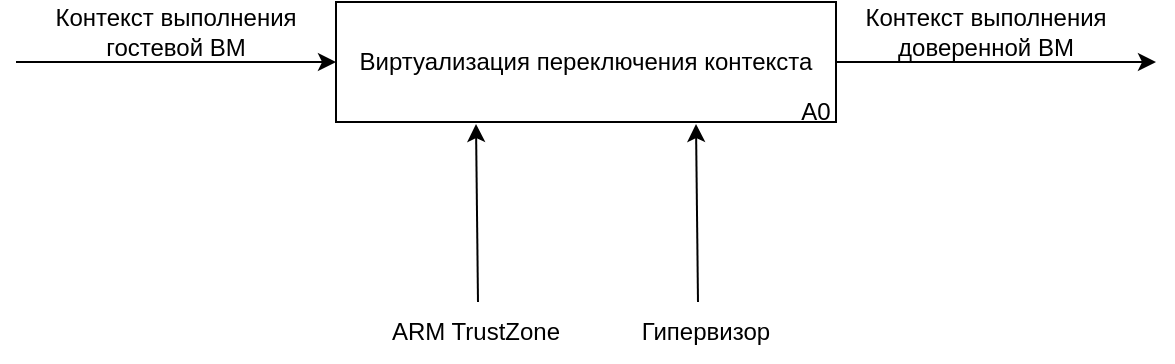 <mxfile version="24.5.4" type="device" pages="2">
  <diagram name="Page-1" id="lcbCgOlhfpNpeAwwaqVS">
    <mxGraphModel dx="2272" dy="795" grid="1" gridSize="10" guides="1" tooltips="1" connect="1" arrows="1" fold="1" page="1" pageScale="1" pageWidth="850" pageHeight="1100" math="0" shadow="0">
      <root>
        <mxCell id="0" />
        <mxCell id="1" parent="0" />
        <mxCell id="LXzQ3wCeS5pLdYK0UjK4-2" value="Виртуализация переключения контекста" style="rounded=0;whiteSpace=wrap;html=1;" parent="1" vertex="1">
          <mxGeometry x="150" y="250" width="250" height="60" as="geometry" />
        </mxCell>
        <mxCell id="LXzQ3wCeS5pLdYK0UjK4-3" value="" style="endArrow=classic;html=1;rounded=0;entryX=0;entryY=0.5;entryDx=0;entryDy=0;" parent="1" target="LXzQ3wCeS5pLdYK0UjK4-2" edge="1">
          <mxGeometry width="50" height="50" relative="1" as="geometry">
            <mxPoint x="-10" y="280" as="sourcePoint" />
            <mxPoint x="450" y="380" as="targetPoint" />
          </mxGeometry>
        </mxCell>
        <mxCell id="LXzQ3wCeS5pLdYK0UjK4-4" value="Контекст выполнения гостевой ВМ" style="text;html=1;align=center;verticalAlign=middle;whiteSpace=wrap;rounded=0;" parent="1" vertex="1">
          <mxGeometry y="250" width="140" height="30" as="geometry" />
        </mxCell>
        <mxCell id="LXzQ3wCeS5pLdYK0UjK4-7" value="" style="endArrow=classic;html=1;rounded=0;exitX=1;exitY=0.5;exitDx=0;exitDy=0;" parent="1" source="LXzQ3wCeS5pLdYK0UjK4-2" edge="1">
          <mxGeometry width="50" height="50" relative="1" as="geometry">
            <mxPoint x="210" y="310" as="sourcePoint" />
            <mxPoint x="560" y="280" as="targetPoint" />
          </mxGeometry>
        </mxCell>
        <mxCell id="LXzQ3wCeS5pLdYK0UjK4-8" value="Контекст выполнения доверенной ВМ" style="text;html=1;align=center;verticalAlign=middle;whiteSpace=wrap;rounded=0;" parent="1" vertex="1">
          <mxGeometry x="410" y="250" width="130" height="30" as="geometry" />
        </mxCell>
        <mxCell id="LXzQ3wCeS5pLdYK0UjK4-9" value="" style="endArrow=classic;html=1;rounded=0;entryX=0.25;entryY=1;entryDx=0;entryDy=0;exitX=0.11;exitY=-0.033;exitDx=0;exitDy=0;exitPerimeter=0;" parent="1" edge="1">
          <mxGeometry width="50" height="50" relative="1" as="geometry">
            <mxPoint x="221" y="400" as="sourcePoint" />
            <mxPoint x="220" y="311" as="targetPoint" />
          </mxGeometry>
        </mxCell>
        <mxCell id="LXzQ3wCeS5pLdYK0UjK4-10" value="ARM TrustZone" style="text;html=1;align=center;verticalAlign=middle;whiteSpace=wrap;rounded=0;" parent="1" vertex="1">
          <mxGeometry x="170" y="400" width="100" height="30" as="geometry" />
        </mxCell>
        <mxCell id="LXzQ3wCeS5pLdYK0UjK4-11" value="A0" style="text;html=1;align=center;verticalAlign=middle;whiteSpace=wrap;rounded=0;" parent="1" vertex="1">
          <mxGeometry x="360" y="290" width="60" height="30" as="geometry" />
        </mxCell>
        <mxCell id="CEB0nDuukxXMBNJPYlxX-3" value="" style="endArrow=classic;html=1;rounded=0;entryX=0.25;entryY=1;entryDx=0;entryDy=0;exitX=0.11;exitY=-0.033;exitDx=0;exitDy=0;exitPerimeter=0;" parent="1" edge="1">
          <mxGeometry width="50" height="50" relative="1" as="geometry">
            <mxPoint x="331" y="400" as="sourcePoint" />
            <mxPoint x="330" y="311" as="targetPoint" />
          </mxGeometry>
        </mxCell>
        <mxCell id="CEB0nDuukxXMBNJPYlxX-4" value="Гипервизор" style="text;html=1;align=center;verticalAlign=middle;whiteSpace=wrap;rounded=0;" parent="1" vertex="1">
          <mxGeometry x="270" y="400" width="130" height="30" as="geometry" />
        </mxCell>
      </root>
    </mxGraphModel>
  </diagram>
  <diagram id="3tlhMPdmY8ixvJjufG2K" name="Page-2">
    <mxGraphModel dx="2881" dy="1136" grid="1" gridSize="10" guides="1" tooltips="1" connect="1" arrows="1" fold="1" page="1" pageScale="1" pageWidth="850" pageHeight="1100" math="0" shadow="0">
      <root>
        <mxCell id="0" />
        <mxCell id="1" parent="0" />
        <mxCell id="0VKuLTN7E4tZpJ-d6PUg-1" value="&lt;font style=&quot;font-size: 18px;&quot;&gt;Сохранить контекст выполнения гостевой ВМ в безопасном мире&lt;/font&gt;" style="rounded=0;whiteSpace=wrap;html=1;" parent="1" vertex="1">
          <mxGeometry x="60" y="240" width="250" height="70" as="geometry" />
        </mxCell>
        <mxCell id="0VKuLTN7E4tZpJ-d6PUg-2" value="&lt;font style=&quot;font-size: 19px;&quot;&gt;Найти идентификатор доверенной ВМ&lt;/font&gt;" style="rounded=0;whiteSpace=wrap;html=1;" parent="1" vertex="1">
          <mxGeometry x="440" y="340" width="260" height="70" as="geometry" />
        </mxCell>
        <mxCell id="LqwwcWGLCnrZOqNEBrvj-1" value="&lt;font style=&quot;font-size: 18px;&quot;&gt;Восстановить контекст выполнения доверенной ВМ&lt;/font&gt;" style="rounded=0;whiteSpace=wrap;html=1;" parent="1" vertex="1">
          <mxGeometry x="830" y="440" width="260" height="70" as="geometry" />
        </mxCell>
        <mxCell id="bsQbiU3whHpoO2EpmfmQ-1" value="" style="endArrow=classic;html=1;rounded=0;entryX=0;entryY=0.5;entryDx=0;entryDy=0;" parent="1" edge="1">
          <mxGeometry width="50" height="50" relative="1" as="geometry">
            <mxPoint x="-100" y="280" as="sourcePoint" />
            <mxPoint x="60" y="280" as="targetPoint" />
          </mxGeometry>
        </mxCell>
        <mxCell id="bsQbiU3whHpoO2EpmfmQ-2" value="&lt;font style=&quot;font-size: 14px;&quot;&gt;Контекст выполнения гостевой ВМ&lt;/font&gt;" style="text;html=1;align=center;verticalAlign=middle;whiteSpace=wrap;rounded=0;" parent="1" vertex="1">
          <mxGeometry x="-110" y="250" width="170" height="30" as="geometry" />
        </mxCell>
        <mxCell id="SKgszW9dnvSs3LAPlZ34-1" value="" style="endArrow=classic;html=1;rounded=0;exitX=1;exitY=0.5;exitDx=0;exitDy=0;" parent="1" edge="1">
          <mxGeometry width="50" height="50" relative="1" as="geometry">
            <mxPoint x="1090" y="480" as="sourcePoint" />
            <mxPoint x="1250" y="480" as="targetPoint" />
          </mxGeometry>
        </mxCell>
        <mxCell id="SKgszW9dnvSs3LAPlZ34-2" value="&lt;font style=&quot;font-size: 14px;&quot;&gt;Контекст выполнения доверенной ВМ&lt;/font&gt;" style="text;html=1;align=center;verticalAlign=middle;whiteSpace=wrap;rounded=0;" parent="1" vertex="1">
          <mxGeometry x="1090" y="450" width="160" height="30" as="geometry" />
        </mxCell>
        <mxCell id="rU53EXWVNr6iQH53vTDF-5" value="" style="endArrow=classic;html=1;rounded=0;exitX=1;exitY=0.5;exitDx=0;exitDy=0;entryX=0;entryY=0.5;entryDx=0;entryDy=0;" parent="1" source="0VKuLTN7E4tZpJ-d6PUg-1" target="0VKuLTN7E4tZpJ-d6PUg-2" edge="1">
          <mxGeometry width="50" height="50" relative="1" as="geometry">
            <mxPoint x="400" y="430" as="sourcePoint" />
            <mxPoint x="450" y="380" as="targetPoint" />
            <Array as="points">
              <mxPoint x="340" y="275" />
              <mxPoint x="340" y="330" />
              <mxPoint x="340" y="375" />
            </Array>
          </mxGeometry>
        </mxCell>
        <mxCell id="rU53EXWVNr6iQH53vTDF-7" value="" style="endArrow=classic;html=1;rounded=0;exitX=1;exitY=0.5;exitDx=0;exitDy=0;entryX=0;entryY=0.561;entryDx=0;entryDy=0;entryPerimeter=0;" parent="1" source="0VKuLTN7E4tZpJ-d6PUg-2" target="LqwwcWGLCnrZOqNEBrvj-1" edge="1">
          <mxGeometry width="50" height="50" relative="1" as="geometry">
            <mxPoint x="820" y="420" as="sourcePoint" />
            <mxPoint x="870" y="370" as="targetPoint" />
            <Array as="points">
              <mxPoint x="710" y="375" />
              <mxPoint x="710" y="480" />
            </Array>
          </mxGeometry>
        </mxCell>
        <mxCell id="rU53EXWVNr6iQH53vTDF-10" value="" style="endArrow=classic;html=1;rounded=0;entryX=0.5;entryY=1;entryDx=0;entryDy=0;" parent="1" target="LqwwcWGLCnrZOqNEBrvj-1" edge="1">
          <mxGeometry width="50" height="50" relative="1" as="geometry">
            <mxPoint x="960" y="600" as="sourcePoint" />
            <mxPoint x="965" y="460" as="targetPoint" />
          </mxGeometry>
        </mxCell>
        <mxCell id="rU53EXWVNr6iQH53vTDF-11" value="" style="endArrow=classic;html=1;rounded=0;entryX=0.5;entryY=1;entryDx=0;entryDy=0;" parent="1" target="0VKuLTN7E4tZpJ-d6PUg-1" edge="1">
          <mxGeometry width="50" height="50" relative="1" as="geometry">
            <mxPoint x="185" y="600" as="sourcePoint" />
            <mxPoint x="410" y="440" as="targetPoint" />
          </mxGeometry>
        </mxCell>
        <mxCell id="rU53EXWVNr6iQH53vTDF-12" value="ARM TrustZone" style="text;html=1;align=center;verticalAlign=middle;whiteSpace=wrap;rounded=0;" parent="1" vertex="1">
          <mxGeometry x="135" y="610" width="100" height="30" as="geometry" />
        </mxCell>
        <mxCell id="rU53EXWVNr6iQH53vTDF-13" value="" style="endArrow=classic;html=1;rounded=0;entryX=0.5;entryY=1;entryDx=0;entryDy=0;" parent="1" edge="1">
          <mxGeometry width="50" height="50" relative="1" as="geometry">
            <mxPoint x="560" y="590" as="sourcePoint" />
            <mxPoint x="560" y="410" as="targetPoint" />
          </mxGeometry>
        </mxCell>
        <mxCell id="rU53EXWVNr6iQH53vTDF-15" value="&lt;font style=&quot;font-size: 14px;&quot;&gt;ID доверенной ВМ&lt;/font&gt;" style="text;html=1;align=center;verticalAlign=middle;whiteSpace=wrap;rounded=0;" parent="1" vertex="1">
          <mxGeometry x="720" y="450" width="100" height="30" as="geometry" />
        </mxCell>
        <mxCell id="RJ-yyVGkGGPa7BktpvYt-1" value="A21" style="text;html=1;align=center;verticalAlign=middle;whiteSpace=wrap;rounded=0;" parent="1" vertex="1">
          <mxGeometry x="268" y="290" width="60" height="30" as="geometry" />
        </mxCell>
        <mxCell id="RJ-yyVGkGGPa7BktpvYt-2" value="A22" style="text;html=1;align=center;verticalAlign=middle;whiteSpace=wrap;rounded=0;" parent="1" vertex="1">
          <mxGeometry x="648" y="390" width="60" height="30" as="geometry" />
        </mxCell>
        <mxCell id="RJ-yyVGkGGPa7BktpvYt-3" value="&lt;font style=&quot;font-size: 11px;&quot;&gt;A23&lt;/font&gt;" style="text;html=1;align=center;verticalAlign=middle;whiteSpace=wrap;rounded=0;" parent="1" vertex="1">
          <mxGeometry x="1050" y="490" width="60" height="30" as="geometry" />
        </mxCell>
        <mxCell id="PfFWzJjsHQ4lXciwL8po-1" value="&lt;font style=&quot;font-size: 14px;&quot;&gt;ID гостевой ВМ&lt;/font&gt;" style="text;html=1;align=center;verticalAlign=middle;whiteSpace=wrap;rounded=0;" parent="1" vertex="1">
          <mxGeometry x="350" y="340" width="80" height="30" as="geometry" />
        </mxCell>
        <mxCell id="c6jKLJ1eAXWPDH7eKDO--1" value="Гипервизор" style="text;html=1;align=center;verticalAlign=middle;whiteSpace=wrap;rounded=0;" parent="1" vertex="1">
          <mxGeometry x="897.5" y="600" width="125" height="30" as="geometry" />
        </mxCell>
        <mxCell id="a5lOM9on8cqfiSrlchm8-1" value="" style="endArrow=none;html=1;rounded=0;" edge="1" parent="1">
          <mxGeometry width="50" height="50" relative="1" as="geometry">
            <mxPoint x="560" y="590" as="sourcePoint" />
            <mxPoint x="960" y="590" as="targetPoint" />
          </mxGeometry>
        </mxCell>
      </root>
    </mxGraphModel>
  </diagram>
</mxfile>
